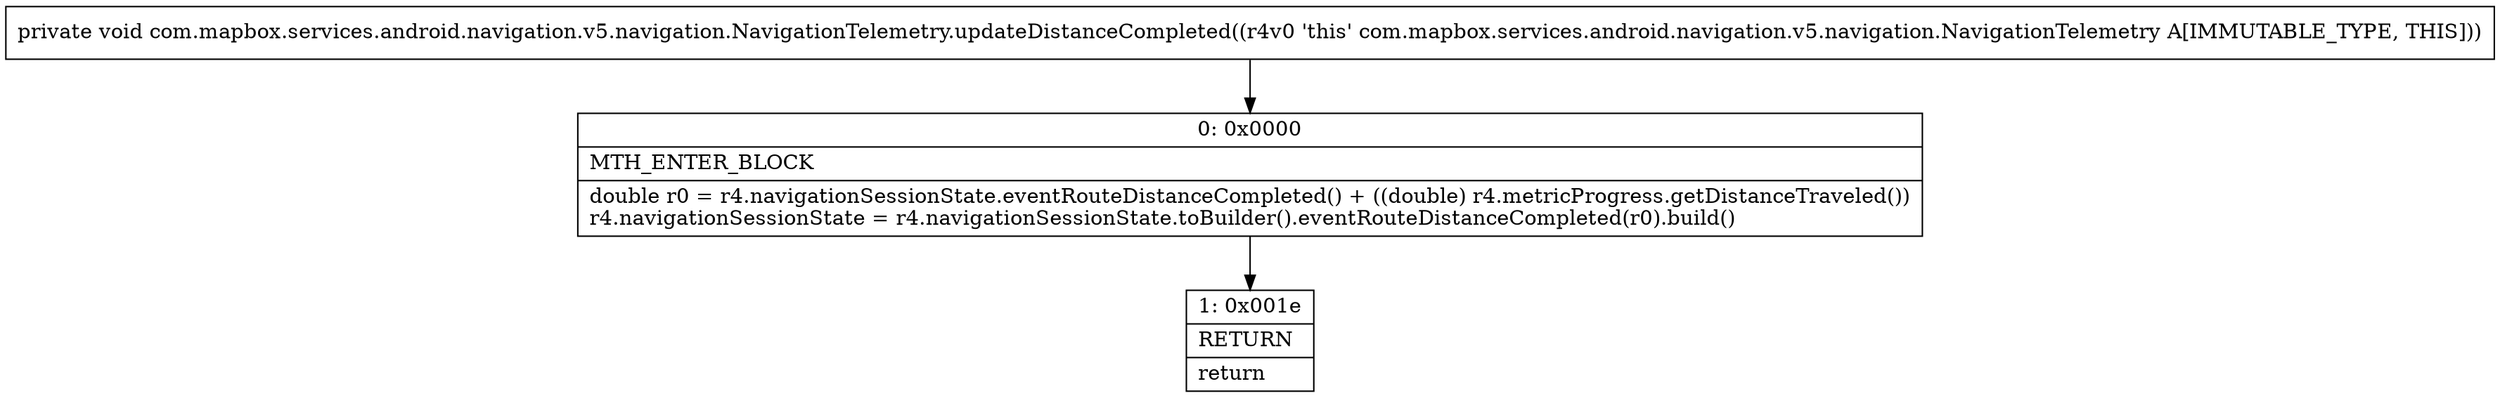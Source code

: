 digraph "CFG forcom.mapbox.services.android.navigation.v5.navigation.NavigationTelemetry.updateDistanceCompleted()V" {
Node_0 [shape=record,label="{0\:\ 0x0000|MTH_ENTER_BLOCK\l|double r0 = r4.navigationSessionState.eventRouteDistanceCompleted() + ((double) r4.metricProgress.getDistanceTraveled())\lr4.navigationSessionState = r4.navigationSessionState.toBuilder().eventRouteDistanceCompleted(r0).build()\l}"];
Node_1 [shape=record,label="{1\:\ 0x001e|RETURN\l|return\l}"];
MethodNode[shape=record,label="{private void com.mapbox.services.android.navigation.v5.navigation.NavigationTelemetry.updateDistanceCompleted((r4v0 'this' com.mapbox.services.android.navigation.v5.navigation.NavigationTelemetry A[IMMUTABLE_TYPE, THIS])) }"];
MethodNode -> Node_0;
Node_0 -> Node_1;
}

